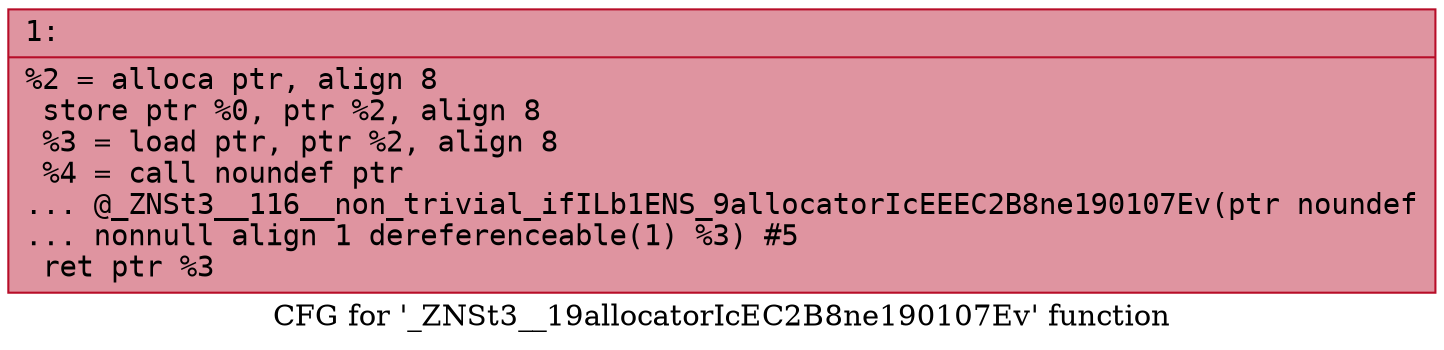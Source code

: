 digraph "CFG for '_ZNSt3__19allocatorIcEC2B8ne190107Ev' function" {
	label="CFG for '_ZNSt3__19allocatorIcEC2B8ne190107Ev' function";

	Node0x600000d02da0 [shape=record,color="#b70d28ff", style=filled, fillcolor="#b70d2870" fontname="Courier",label="{1:\l|  %2 = alloca ptr, align 8\l  store ptr %0, ptr %2, align 8\l  %3 = load ptr, ptr %2, align 8\l  %4 = call noundef ptr\l... @_ZNSt3__116__non_trivial_ifILb1ENS_9allocatorIcEEEC2B8ne190107Ev(ptr noundef\l... nonnull align 1 dereferenceable(1) %3) #5\l  ret ptr %3\l}"];
}
